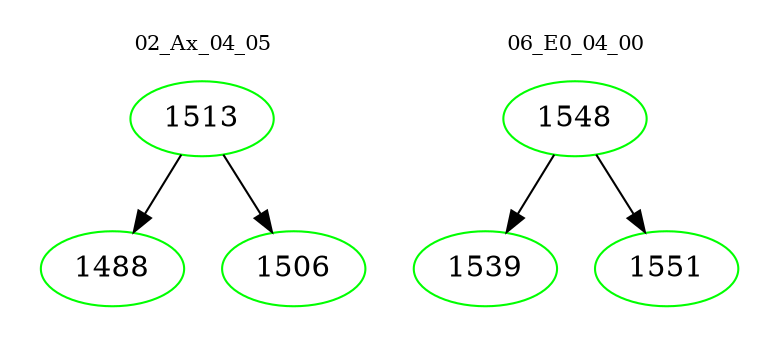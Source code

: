 digraph{
subgraph cluster_0 {
color = white
label = "02_Ax_04_05";
fontsize=10;
T0_1513 [label="1513", color="green"]
T0_1513 -> T0_1488 [color="black"]
T0_1488 [label="1488", color="green"]
T0_1513 -> T0_1506 [color="black"]
T0_1506 [label="1506", color="green"]
}
subgraph cluster_1 {
color = white
label = "06_E0_04_00";
fontsize=10;
T1_1548 [label="1548", color="green"]
T1_1548 -> T1_1539 [color="black"]
T1_1539 [label="1539", color="green"]
T1_1548 -> T1_1551 [color="black"]
T1_1551 [label="1551", color="green"]
}
}
